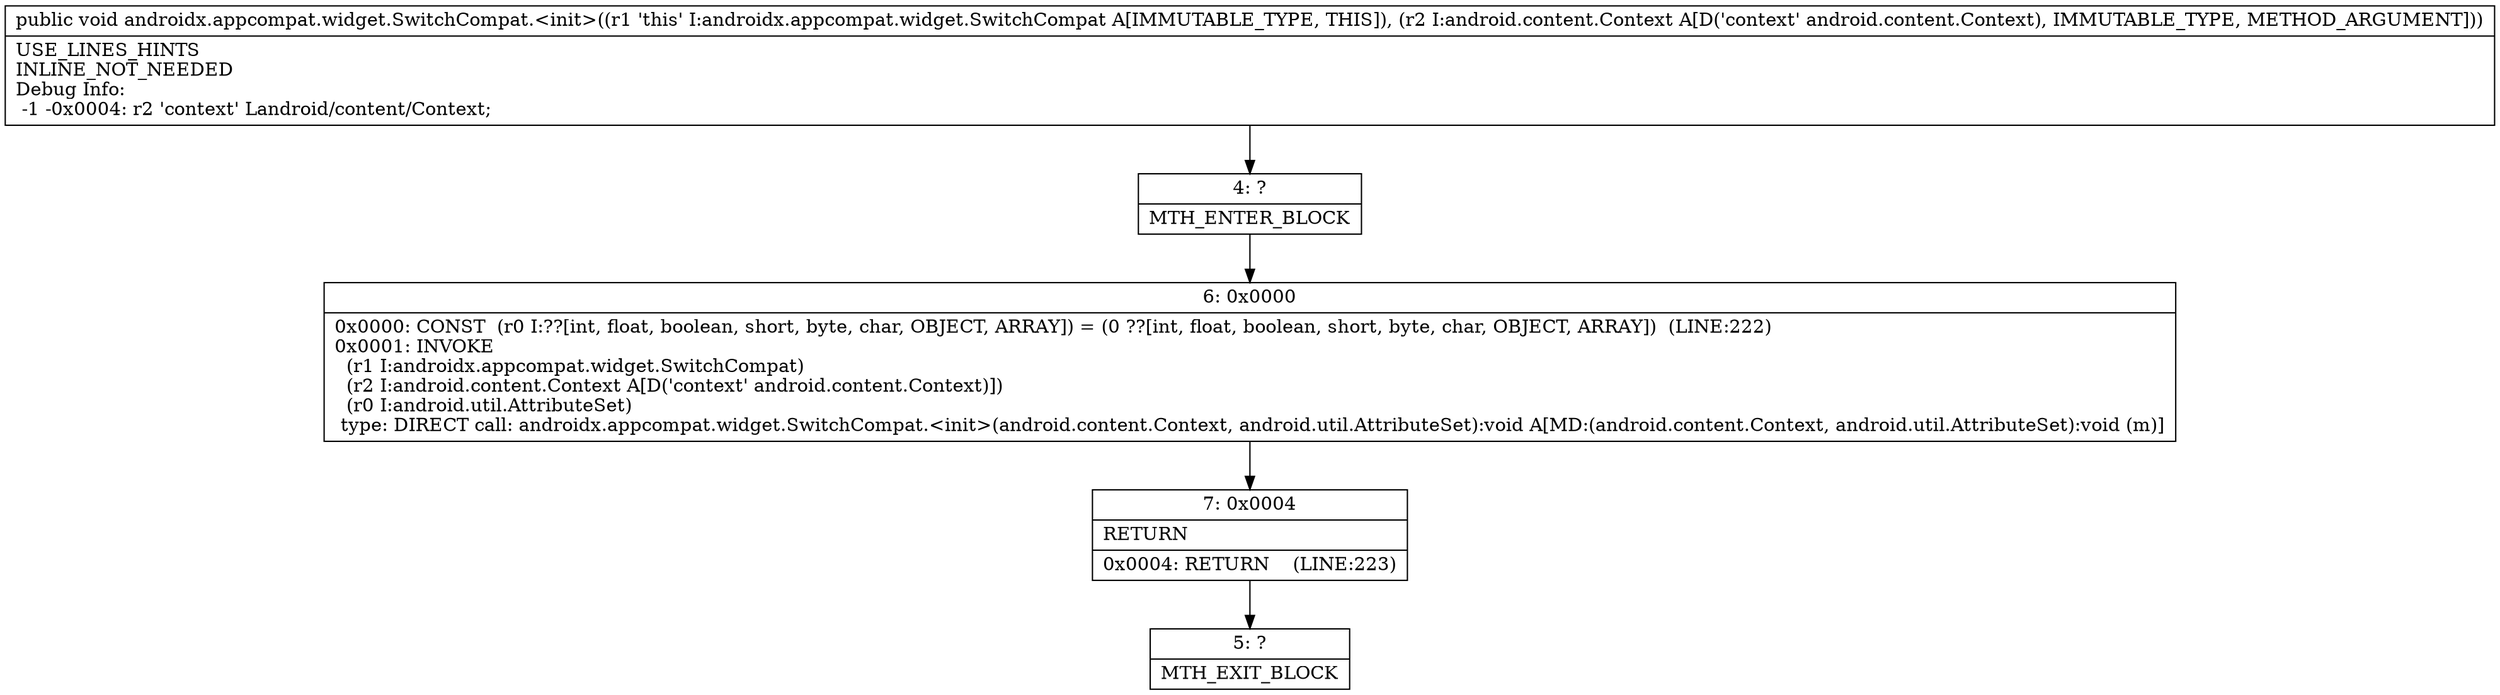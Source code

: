 digraph "CFG forandroidx.appcompat.widget.SwitchCompat.\<init\>(Landroid\/content\/Context;)V" {
Node_4 [shape=record,label="{4\:\ ?|MTH_ENTER_BLOCK\l}"];
Node_6 [shape=record,label="{6\:\ 0x0000|0x0000: CONST  (r0 I:??[int, float, boolean, short, byte, char, OBJECT, ARRAY]) = (0 ??[int, float, boolean, short, byte, char, OBJECT, ARRAY])  (LINE:222)\l0x0001: INVOKE  \l  (r1 I:androidx.appcompat.widget.SwitchCompat)\l  (r2 I:android.content.Context A[D('context' android.content.Context)])\l  (r0 I:android.util.AttributeSet)\l type: DIRECT call: androidx.appcompat.widget.SwitchCompat.\<init\>(android.content.Context, android.util.AttributeSet):void A[MD:(android.content.Context, android.util.AttributeSet):void (m)]\l}"];
Node_7 [shape=record,label="{7\:\ 0x0004|RETURN\l|0x0004: RETURN    (LINE:223)\l}"];
Node_5 [shape=record,label="{5\:\ ?|MTH_EXIT_BLOCK\l}"];
MethodNode[shape=record,label="{public void androidx.appcompat.widget.SwitchCompat.\<init\>((r1 'this' I:androidx.appcompat.widget.SwitchCompat A[IMMUTABLE_TYPE, THIS]), (r2 I:android.content.Context A[D('context' android.content.Context), IMMUTABLE_TYPE, METHOD_ARGUMENT]))  | USE_LINES_HINTS\lINLINE_NOT_NEEDED\lDebug Info:\l  \-1 \-0x0004: r2 'context' Landroid\/content\/Context;\l}"];
MethodNode -> Node_4;Node_4 -> Node_6;
Node_6 -> Node_7;
Node_7 -> Node_5;
}

